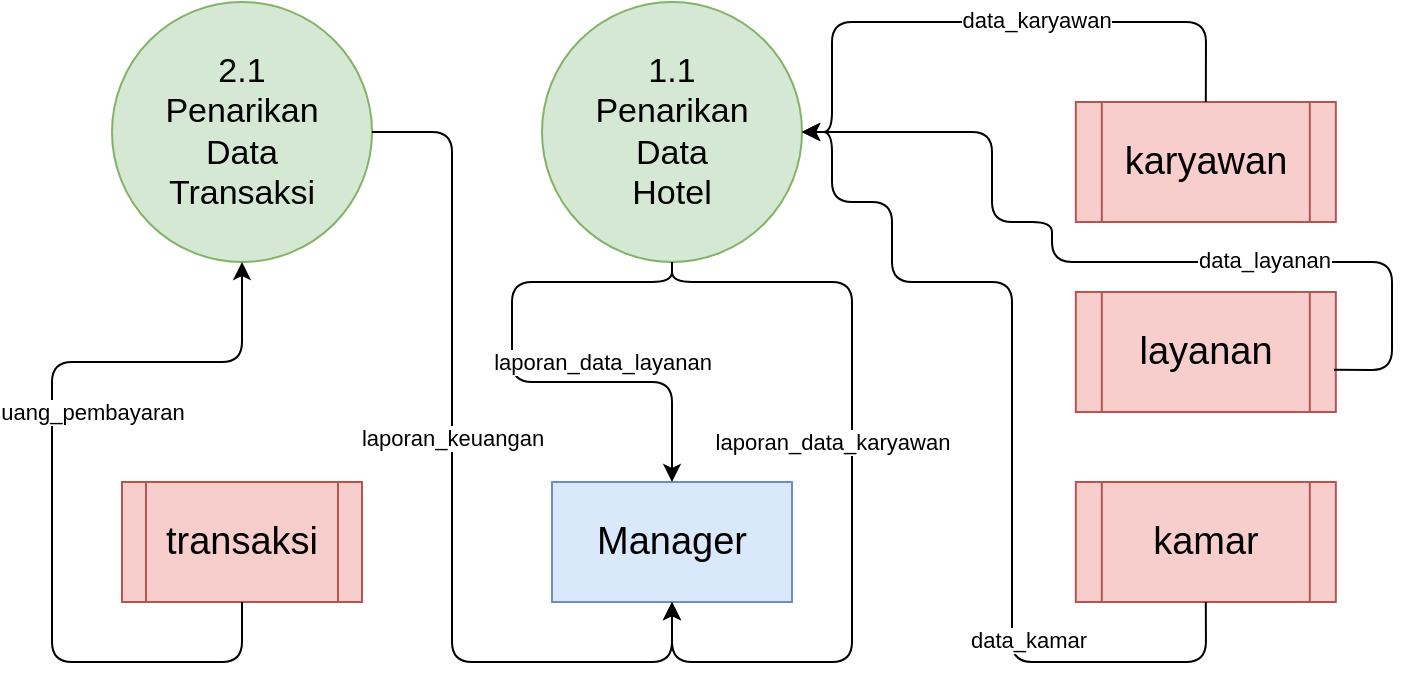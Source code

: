 <mxfile version="13.7.3" type="device"><diagram id="kBO3X8z73rGrqpZaNMtl" name="Page-1"><mxGraphModel dx="982" dy="557" grid="1" gridSize="10" guides="1" tooltips="1" connect="1" arrows="1" fold="1" page="1" pageScale="1" pageWidth="1169" pageHeight="827" math="0" shadow="0"><root><mxCell id="0"/><mxCell id="1" parent="0"/><mxCell id="z4SY0fLKHiWoeVQk4zLW-1" value="&lt;font style=&quot;font-size: 17px&quot;&gt;1.1&lt;br&gt;Penarikan&lt;br&gt;Data&lt;br&gt;Hotel&lt;/font&gt;" style="ellipse;whiteSpace=wrap;html=1;aspect=fixed;fillColor=#d5e8d4;strokeColor=#82b366;" vertex="1" parent="1"><mxGeometry x="295" y="90" width="130" height="130" as="geometry"/></mxCell><mxCell id="z4SY0fLKHiWoeVQk4zLW-2" value="&lt;font style=&quot;font-size: 17px&quot;&gt;2.1&lt;br&gt;Penarikan&lt;br&gt;Data&lt;br&gt;Transaksi&lt;br&gt;&lt;/font&gt;" style="ellipse;whiteSpace=wrap;html=1;aspect=fixed;fillColor=#d5e8d4;strokeColor=#82b366;" vertex="1" parent="1"><mxGeometry x="80" y="90" width="130" height="130" as="geometry"/></mxCell><mxCell id="z4SY0fLKHiWoeVQk4zLW-4" value="&lt;font style=&quot;font-size: 19px&quot;&gt;transaksi&lt;/font&gt;" style="shape=process;whiteSpace=wrap;html=1;backgroundOutline=1;fillColor=#f8cecc;strokeColor=#b85450;" vertex="1" parent="1"><mxGeometry x="85" y="330" width="120" height="60" as="geometry"/></mxCell><mxCell id="z4SY0fLKHiWoeVQk4zLW-5" value="&lt;font style=&quot;font-size: 19px&quot;&gt;karyawan&lt;/font&gt;" style="shape=process;whiteSpace=wrap;html=1;backgroundOutline=1;fillColor=#f8cecc;strokeColor=#b85450;" vertex="1" parent="1"><mxGeometry x="561.91" y="140" width="130" height="60" as="geometry"/></mxCell><mxCell id="z4SY0fLKHiWoeVQk4zLW-6" value="&lt;font style=&quot;font-size: 19px&quot;&gt;layanan&lt;/font&gt;" style="shape=process;whiteSpace=wrap;html=1;backgroundOutline=1;fillColor=#f8cecc;strokeColor=#b85450;" vertex="1" parent="1"><mxGeometry x="561.91" y="235" width="130" height="60" as="geometry"/></mxCell><mxCell id="z4SY0fLKHiWoeVQk4zLW-7" value="&lt;font style=&quot;font-size: 19px&quot;&gt;kamar&lt;/font&gt;" style="shape=process;whiteSpace=wrap;html=1;backgroundOutline=1;fillColor=#f8cecc;strokeColor=#b85450;" vertex="1" parent="1"><mxGeometry x="561.91" y="330" width="130" height="60" as="geometry"/></mxCell><mxCell id="z4SY0fLKHiWoeVQk4zLW-8" value="&lt;font style=&quot;font-size: 19px&quot;&gt;Manager&lt;/font&gt;" style="rounded=0;whiteSpace=wrap;html=1;fillColor=#dae8fc;strokeColor=#6c8ebf;" vertex="1" parent="1"><mxGeometry x="300" y="330" width="120" height="60" as="geometry"/></mxCell><mxCell id="z4SY0fLKHiWoeVQk4zLW-9" value="" style="endArrow=classic;html=1;exitX=0.5;exitY=0;exitDx=0;exitDy=0;entryX=1;entryY=0.5;entryDx=0;entryDy=0;" edge="1" parent="1" source="z4SY0fLKHiWoeVQk4zLW-5" target="z4SY0fLKHiWoeVQk4zLW-1"><mxGeometry width="50" height="50" relative="1" as="geometry"><mxPoint x="620" y="350" as="sourcePoint"/><mxPoint x="670" y="300" as="targetPoint"/><Array as="points"><mxPoint x="627" y="100"/><mxPoint x="440" y="100"/><mxPoint x="440" y="155"/></Array></mxGeometry></mxCell><mxCell id="z4SY0fLKHiWoeVQk4zLW-10" value="data_karyawan" style="edgeLabel;html=1;align=center;verticalAlign=middle;resizable=0;points=[];" vertex="1" connectable="0" parent="z4SY0fLKHiWoeVQk4zLW-9"><mxGeometry x="-0.159" y="-1" relative="1" as="geometry"><mxPoint as="offset"/></mxGeometry></mxCell><mxCell id="z4SY0fLKHiWoeVQk4zLW-11" value="" style="endArrow=classic;html=1;exitX=0.993;exitY=0.647;exitDx=0;exitDy=0;exitPerimeter=0;entryX=1;entryY=0.5;entryDx=0;entryDy=0;" edge="1" parent="1" source="z4SY0fLKHiWoeVQk4zLW-6" target="z4SY0fLKHiWoeVQk4zLW-1"><mxGeometry width="50" height="50" relative="1" as="geometry"><mxPoint x="620" y="350" as="sourcePoint"/><mxPoint x="670" y="300" as="targetPoint"/><Array as="points"><mxPoint x="720" y="274"/><mxPoint x="720" y="220"/><mxPoint x="550" y="220"/><mxPoint x="550" y="200"/><mxPoint x="520" y="200"/><mxPoint x="520" y="155"/></Array></mxGeometry></mxCell><mxCell id="z4SY0fLKHiWoeVQk4zLW-12" value="data_layanan" style="edgeLabel;html=1;align=center;verticalAlign=middle;resizable=0;points=[];" vertex="1" connectable="0" parent="z4SY0fLKHiWoeVQk4zLW-11"><mxGeometry x="-0.333" y="-1" relative="1" as="geometry"><mxPoint as="offset"/></mxGeometry></mxCell><mxCell id="z4SY0fLKHiWoeVQk4zLW-13" value="" style="endArrow=classic;html=1;exitX=0.5;exitY=1;exitDx=0;exitDy=0;entryX=1;entryY=0.5;entryDx=0;entryDy=0;" edge="1" parent="1" source="z4SY0fLKHiWoeVQk4zLW-7" target="z4SY0fLKHiWoeVQk4zLW-1"><mxGeometry width="50" height="50" relative="1" as="geometry"><mxPoint x="620" y="350" as="sourcePoint"/><mxPoint x="670" y="300" as="targetPoint"/><Array as="points"><mxPoint x="627" y="420"/><mxPoint x="530" y="420"/><mxPoint x="530" y="230"/><mxPoint x="470" y="230"/><mxPoint x="470" y="190"/><mxPoint x="440" y="190"/><mxPoint x="440" y="155"/></Array></mxGeometry></mxCell><mxCell id="z4SY0fLKHiWoeVQk4zLW-14" value="data_kamar" style="edgeLabel;html=1;align=center;verticalAlign=middle;resizable=0;points=[];" vertex="1" connectable="0" parent="z4SY0fLKHiWoeVQk4zLW-13"><mxGeometry x="-0.382" y="-1" relative="1" as="geometry"><mxPoint x="7" y="15" as="offset"/></mxGeometry></mxCell><mxCell id="z4SY0fLKHiWoeVQk4zLW-15" value="" style="endArrow=classic;html=1;exitX=0.5;exitY=1;exitDx=0;exitDy=0;entryX=0.5;entryY=1;entryDx=0;entryDy=0;" edge="1" parent="1" source="z4SY0fLKHiWoeVQk4zLW-1" target="z4SY0fLKHiWoeVQk4zLW-8"><mxGeometry width="50" height="50" relative="1" as="geometry"><mxPoint x="620" y="350" as="sourcePoint"/><mxPoint x="389.038" y="289.038" as="targetPoint"/><Array as="points"><mxPoint x="360" y="230"/><mxPoint x="450" y="230"/><mxPoint x="450" y="420"/><mxPoint x="360" y="420"/></Array></mxGeometry></mxCell><mxCell id="z4SY0fLKHiWoeVQk4zLW-16" value="laporan_data_karyawan" style="edgeLabel;html=1;align=center;verticalAlign=middle;resizable=0;points=[];" vertex="1" connectable="0" parent="z4SY0fLKHiWoeVQk4zLW-15"><mxGeometry x="0.077" y="1" relative="1" as="geometry"><mxPoint x="-11" y="-40.95" as="offset"/></mxGeometry></mxCell><mxCell id="z4SY0fLKHiWoeVQk4zLW-17" value="" style="endArrow=classic;html=1;exitX=0.5;exitY=1;exitDx=0;exitDy=0;entryX=0.5;entryY=0;entryDx=0;entryDy=0;" edge="1" parent="1" source="z4SY0fLKHiWoeVQk4zLW-1" target="z4SY0fLKHiWoeVQk4zLW-8"><mxGeometry width="50" height="50" relative="1" as="geometry"><mxPoint x="510" y="300" as="sourcePoint"/><mxPoint x="435" y="270.0" as="targetPoint"/><Array as="points"><mxPoint x="360" y="230"/><mxPoint x="280" y="230"/><mxPoint x="280" y="280"/><mxPoint x="360" y="280"/></Array></mxGeometry></mxCell><mxCell id="z4SY0fLKHiWoeVQk4zLW-18" value="laporan_data_layanan" style="edgeLabel;html=1;align=center;verticalAlign=middle;resizable=0;points=[];" vertex="1" connectable="0" parent="z4SY0fLKHiWoeVQk4zLW-17"><mxGeometry x="-0.374" y="1" relative="1" as="geometry"><mxPoint x="39" y="38.43" as="offset"/></mxGeometry></mxCell><mxCell id="z4SY0fLKHiWoeVQk4zLW-19" value="" style="endArrow=classic;html=1;exitX=0.5;exitY=1;exitDx=0;exitDy=0;entryX=0.5;entryY=1;entryDx=0;entryDy=0;" edge="1" parent="1" source="z4SY0fLKHiWoeVQk4zLW-4" target="z4SY0fLKHiWoeVQk4zLW-2"><mxGeometry width="50" height="50" relative="1" as="geometry"><mxPoint x="420" y="270" as="sourcePoint"/><mxPoint x="470" y="220" as="targetPoint"/><Array as="points"><mxPoint x="145" y="420"/><mxPoint x="50" y="420"/><mxPoint x="50" y="270"/><mxPoint x="145" y="270"/></Array></mxGeometry></mxCell><mxCell id="z4SY0fLKHiWoeVQk4zLW-20" value="uang_pembayaran" style="edgeLabel;html=1;align=center;verticalAlign=middle;resizable=0;points=[];" vertex="1" connectable="0" parent="z4SY0fLKHiWoeVQk4zLW-19"><mxGeometry x="-0.25" y="3" relative="1" as="geometry"><mxPoint x="23" y="-92.29" as="offset"/></mxGeometry></mxCell><mxCell id="z4SY0fLKHiWoeVQk4zLW-21" value="" style="endArrow=classic;html=1;exitX=1;exitY=0.5;exitDx=0;exitDy=0;entryX=0.5;entryY=1;entryDx=0;entryDy=0;" edge="1" parent="1" source="z4SY0fLKHiWoeVQk4zLW-2" target="z4SY0fLKHiWoeVQk4zLW-8"><mxGeometry width="50" height="50" relative="1" as="geometry"><mxPoint x="420" y="270" as="sourcePoint"/><mxPoint x="470" y="220" as="targetPoint"/><Array as="points"><mxPoint x="250" y="155"/><mxPoint x="250" y="420"/><mxPoint x="360" y="420"/></Array></mxGeometry></mxCell><mxCell id="z4SY0fLKHiWoeVQk4zLW-22" value="laporan_keuangan" style="edgeLabel;html=1;align=center;verticalAlign=middle;resizable=0;points=[];" vertex="1" connectable="0" parent="z4SY0fLKHiWoeVQk4zLW-21"><mxGeometry x="-0.133" relative="1" as="geometry"><mxPoint as="offset"/></mxGeometry></mxCell></root></mxGraphModel></diagram></mxfile>